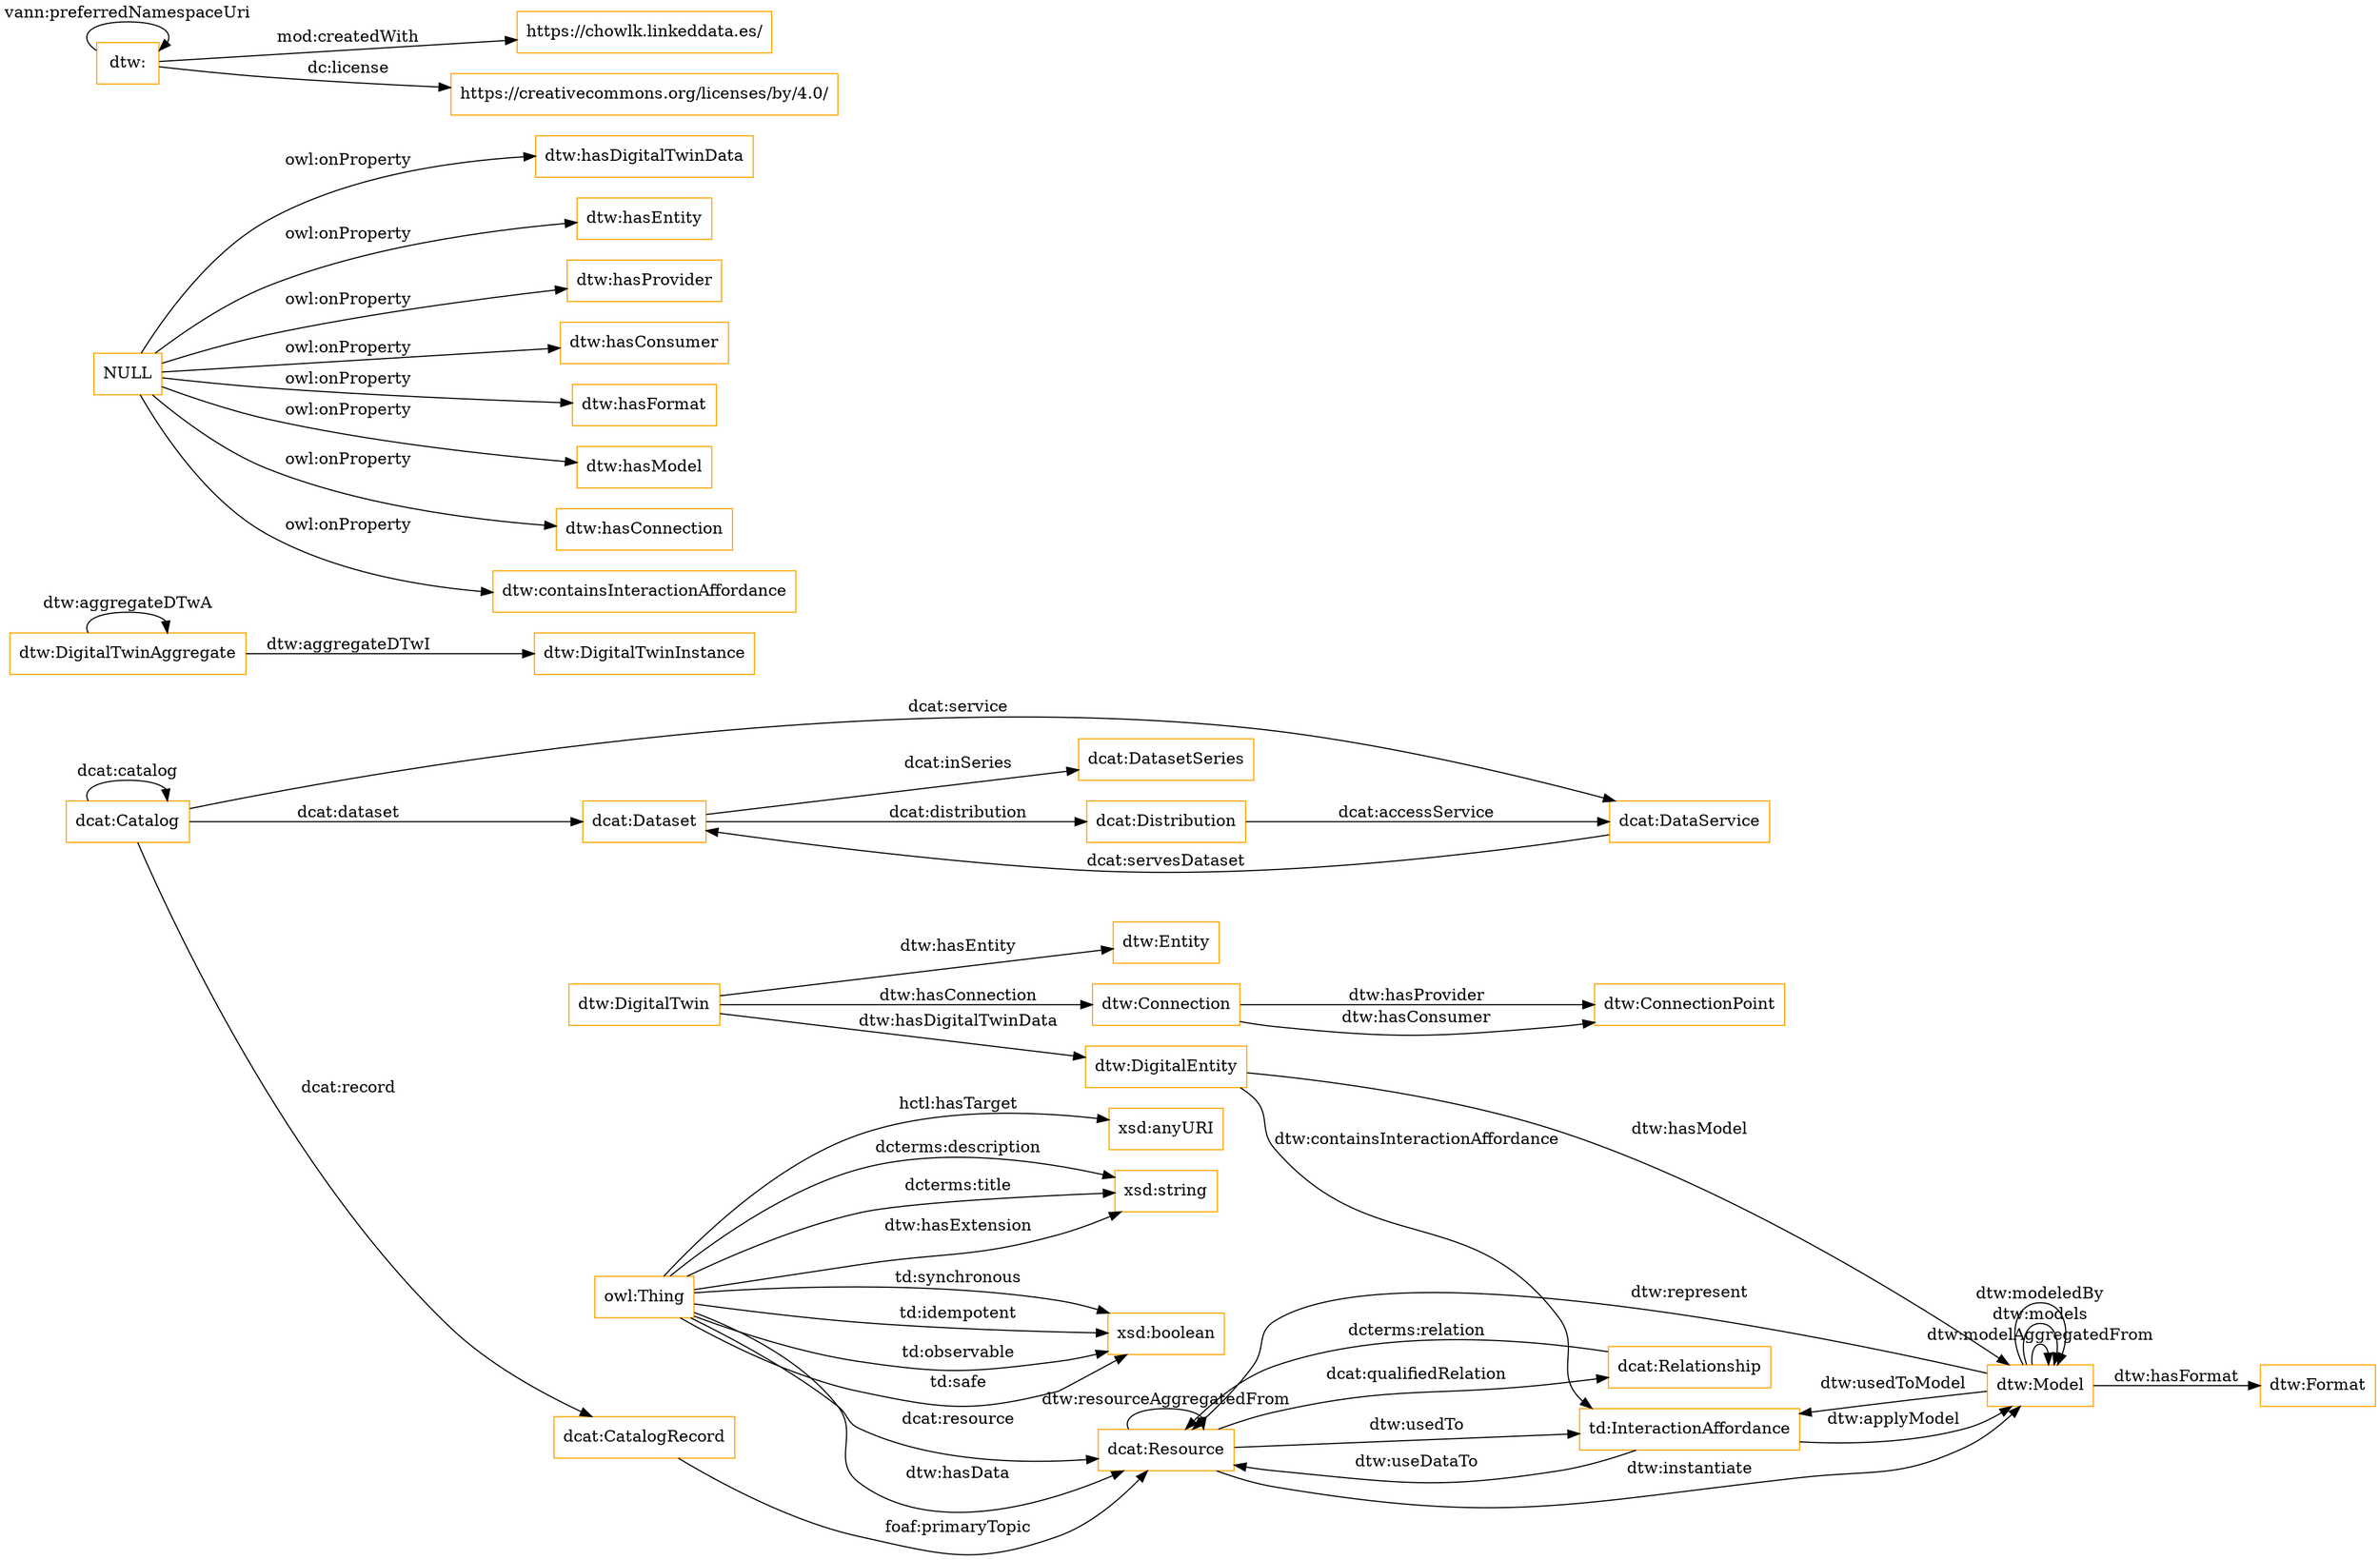 digraph ar2dtool_diagram { 
rankdir=LR;
size="1501"
node [shape = rectangle, color="orange"]; "dcat:Dataset" "dtw:Format" "dcat:DataService" "dtw:DigitalTwinInstance" "td:InteractionAffordance" "dtw:ConnectionPoint" "dtw:Entity" "dtw:Model" "dtw:DigitalTwin" "dcat:CatalogRecord" "dtw:DigitalTwinAggregate" "dcat:Relationship" "dcat:DatasetSeries" "dcat:Resource" "dcat:Catalog" "dcat:Distribution" "dtw:Connection" "dtw:DigitalEntity" ; /*classes style*/
	"NULL" -> "dtw:hasDigitalTwinData" [ label = "owl:onProperty" ];
	"NULL" -> "dtw:hasEntity" [ label = "owl:onProperty" ];
	"NULL" -> "dtw:hasProvider" [ label = "owl:onProperty" ];
	"NULL" -> "dtw:hasConsumer" [ label = "owl:onProperty" ];
	"NULL" -> "dtw:hasFormat" [ label = "owl:onProperty" ];
	"NULL" -> "dtw:hasModel" [ label = "owl:onProperty" ];
	"NULL" -> "dtw:hasConnection" [ label = "owl:onProperty" ];
	"NULL" -> "dtw:containsInteractionAffordance" [ label = "owl:onProperty" ];
	"dtw:" -> "https://chowlk.linkeddata.es/" [ label = "mod:createdWith" ];
	"dtw:" -> "https://creativecommons.org/licenses/by/4.0/" [ label = "dc:license" ];
	"dtw:" -> "dtw:" [ label = "vann:preferredNamespaceUri" ];
	"td:InteractionAffordance" -> "dtw:Model" [ label = "dtw:applyModel" ];
	"owl:Thing" -> "xsd:anyURI" [ label = "hctl:hasTarget" ];
	"owl:Thing" -> "dcat:Resource" [ label = "dcat:resource" ];
	"owl:Thing" -> "xsd:string" [ label = "dcterms:description" ];
	"dcat:Resource" -> "dtw:Model" [ label = "dtw:instantiate" ];
	"dcat:Resource" -> "dcat:Resource" [ label = "dtw:resourceAggregatedFrom" ];
	"dtw:Model" -> "td:InteractionAffordance" [ label = "dtw:usedToModel" ];
	"dtw:Model" -> "dtw:Model" [ label = "dtw:modelAggregatedFrom" ];
	"td:InteractionAffordance" -> "dcat:Resource" [ label = "dtw:useDataTo" ];
	"dcat:Distribution" -> "dcat:DataService" [ label = "dcat:accessService" ];
	"dcat:Catalog" -> "dcat:CatalogRecord" [ label = "dcat:record" ];
	"dcat:Resource" -> "dcat:Relationship" [ label = "dcat:qualifiedRelation" ];
	"dcat:CatalogRecord" -> "dcat:Resource" [ label = "foaf:primaryTopic" ];
	"dcat:Catalog" -> "dcat:Dataset" [ label = "dcat:dataset" ];
	"dcat:DataService" -> "dcat:Dataset" [ label = "dcat:servesDataset" ];
	"owl:Thing" -> "xsd:boolean" [ label = "td:observable" ];
	"dtw:DigitalTwin" -> "dtw:Connection" [ label = "dtw:hasConnection" ];
	"dtw:Connection" -> "dtw:ConnectionPoint" [ label = "dtw:hasProvider" ];
	"dtw:Connection" -> "dtw:ConnectionPoint" [ label = "dtw:hasConsumer" ];
	"dcat:Catalog" -> "dcat:DataService" [ label = "dcat:service" ];
	"owl:Thing" -> "dcat:Resource" [ label = "dtw:hasData" ];
	"dtw:Model" -> "dtw:Model" [ label = "dtw:models" ];
	"dcat:Catalog" -> "dcat:Catalog" [ label = "dcat:catalog" ];
	"dtw:DigitalTwin" -> "dtw:DigitalEntity" [ label = "dtw:hasDigitalTwinData" ];
	"dcat:Relationship" -> "dcat:Resource" [ label = "dcterms:relation" ];
	"owl:Thing" -> "xsd:boolean" [ label = "td:safe" ];
	"dtw:DigitalEntity" -> "td:InteractionAffordance" [ label = "dtw:containsInteractionAffordance" ];
	"dtw:Model" -> "dtw:Format" [ label = "dtw:hasFormat" ];
	"dtw:Model" -> "dtw:Model" [ label = "dtw:modeledBy" ];
	"dtw:DigitalTwin" -> "dtw:Entity" [ label = "dtw:hasEntity" ];
	"dtw:DigitalTwinAggregate" -> "dtw:DigitalTwinAggregate" [ label = "dtw:aggregateDTwA" ];
	"dtw:Model" -> "dcat:Resource" [ label = "dtw:represent" ];
	"dcat:Dataset" -> "dcat:Distribution" [ label = "dcat:distribution" ];
	"dcat:Dataset" -> "dcat:DatasetSeries" [ label = "dcat:inSeries" ];
	"dcat:Resource" -> "td:InteractionAffordance" [ label = "dtw:usedTo" ];
	"owl:Thing" -> "xsd:boolean" [ label = "td:synchronous" ];
	"dtw:DigitalEntity" -> "dtw:Model" [ label = "dtw:hasModel" ];
	"owl:Thing" -> "xsd:string" [ label = "dcterms:title" ];
	"dtw:DigitalTwinAggregate" -> "dtw:DigitalTwinInstance" [ label = "dtw:aggregateDTwI" ];
	"owl:Thing" -> "xsd:boolean" [ label = "td:idempotent" ];
	"owl:Thing" -> "xsd:string" [ label = "dtw:hasExtension" ];

}
